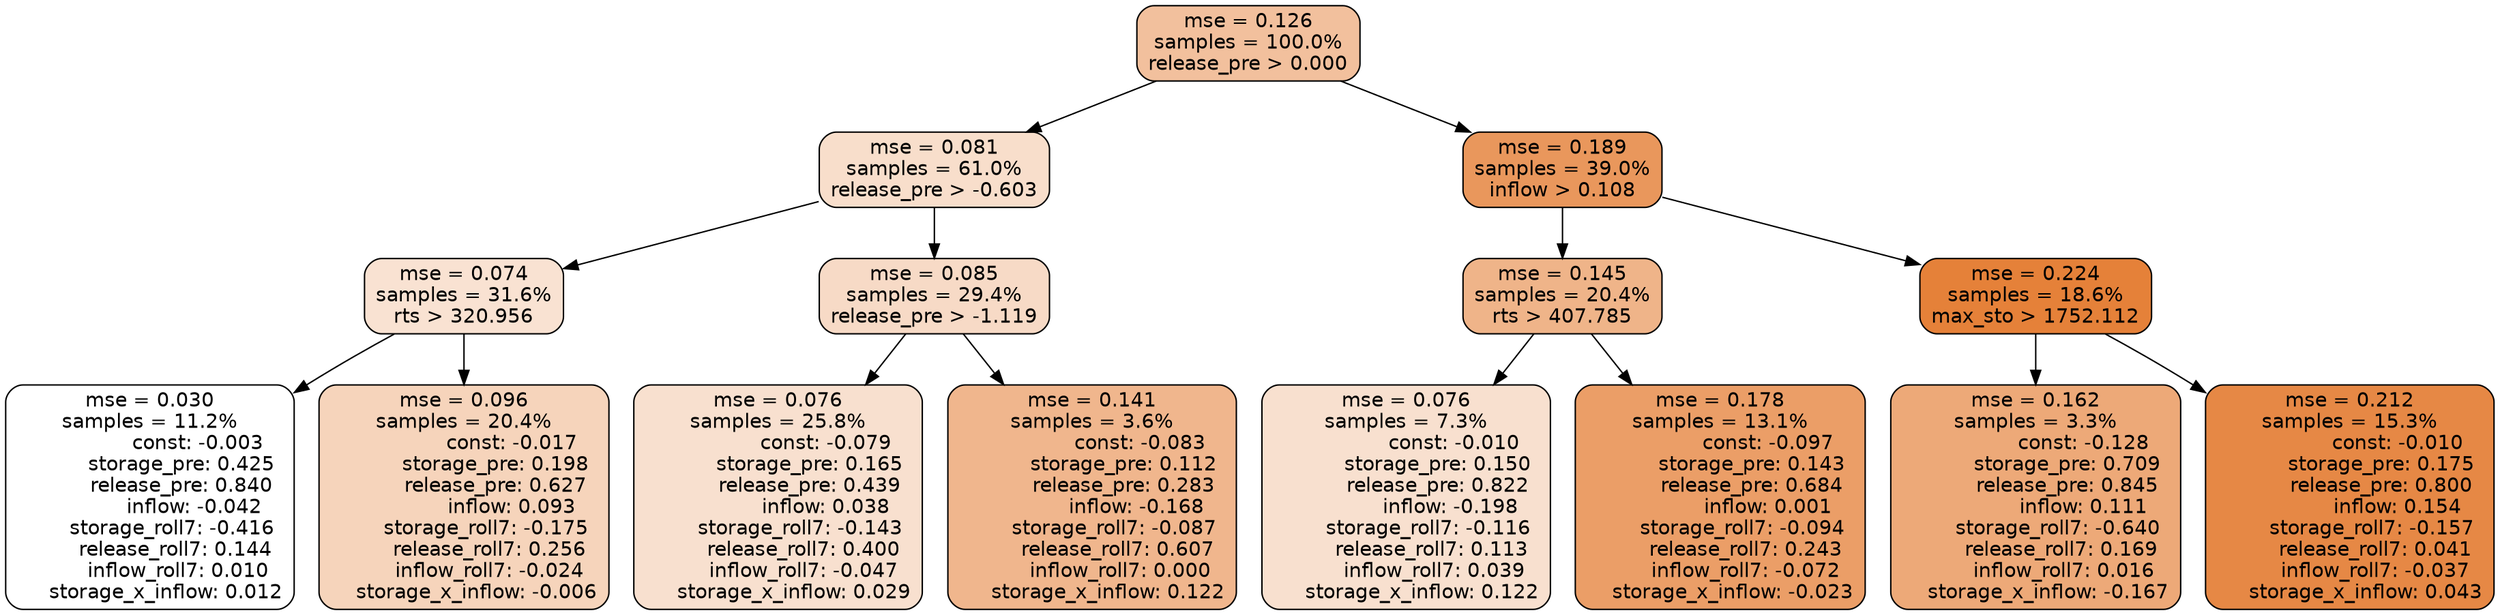 digraph tree {
node [shape=rectangle, style="filled, rounded", color="black", fontname=helvetica] ;
edge [fontname=helvetica] ;
	"0" [label="mse = 0.126
samples = 100.0%
release_pre > 0.000", fillcolor="#f2c09d"]
	"1" [label="mse = 0.081
samples = 61.0%
release_pre > -0.603", fillcolor="#f8decb"]
	"8" [label="mse = 0.189
samples = 39.0%
inflow > 0.108", fillcolor="#e9975c"]
	"5" [label="mse = 0.074
samples = 31.6%
rts > 320.956", fillcolor="#f9e2d2"]
	"2" [label="mse = 0.085
samples = 29.4%
release_pre > -1.119", fillcolor="#f7dac6"]
	"9" [label="mse = 0.145
samples = 20.4%
rts > 407.785", fillcolor="#efb489"]
	"12" [label="mse = 0.224
samples = 18.6%
max_sto > 1752.112", fillcolor="#e58139"]
	"7" [label="mse = 0.030
samples = 11.2%
               const: -0.003
          storage_pre: 0.425
          release_pre: 0.840
              inflow: -0.042
       storage_roll7: -0.416
        release_roll7: 0.144
         inflow_roll7: 0.010
     storage_x_inflow: 0.012", fillcolor="#ffffff"]
	"6" [label="mse = 0.096
samples = 20.4%
               const: -0.017
          storage_pre: 0.198
          release_pre: 0.627
               inflow: 0.093
       storage_roll7: -0.175
        release_roll7: 0.256
        inflow_roll7: -0.024
    storage_x_inflow: -0.006", fillcolor="#f6d4bb"]
	"4" [label="mse = 0.076
samples = 25.8%
               const: -0.079
          storage_pre: 0.165
          release_pre: 0.439
               inflow: 0.038
       storage_roll7: -0.143
        release_roll7: 0.400
        inflow_roll7: -0.047
     storage_x_inflow: 0.029", fillcolor="#f8e0cf"]
	"3" [label="mse = 0.141
samples = 3.6%
               const: -0.083
          storage_pre: 0.112
          release_pre: 0.283
              inflow: -0.168
       storage_roll7: -0.087
        release_roll7: 0.607
         inflow_roll7: 0.000
     storage_x_inflow: 0.122", fillcolor="#f0b68d"]
	"11" [label="mse = 0.076
samples = 7.3%
               const: -0.010
          storage_pre: 0.150
          release_pre: 0.822
              inflow: -0.198
       storage_roll7: -0.116
        release_roll7: 0.113
         inflow_roll7: 0.039
     storage_x_inflow: 0.122", fillcolor="#f8e0cf"]
	"10" [label="mse = 0.178
samples = 13.1%
               const: -0.097
          storage_pre: 0.143
          release_pre: 0.684
               inflow: 0.001
       storage_roll7: -0.094
        release_roll7: 0.243
        inflow_roll7: -0.072
    storage_x_inflow: -0.023", fillcolor="#eb9e67"]
	"14" [label="mse = 0.162
samples = 3.3%
               const: -0.128
          storage_pre: 0.709
          release_pre: 0.845
               inflow: 0.111
       storage_roll7: -0.640
        release_roll7: 0.169
         inflow_roll7: 0.016
    storage_x_inflow: -0.167", fillcolor="#eda978"]
	"13" [label="mse = 0.212
samples = 15.3%
               const: -0.010
          storage_pre: 0.175
          release_pre: 0.800
               inflow: 0.154
       storage_roll7: -0.157
        release_roll7: 0.041
        inflow_roll7: -0.037
     storage_x_inflow: 0.043", fillcolor="#e68845"]

	"0" -> "1"
	"0" -> "8"
	"1" -> "2"
	"1" -> "5"
	"8" -> "9"
	"8" -> "12"
	"5" -> "6"
	"5" -> "7"
	"2" -> "3"
	"2" -> "4"
	"9" -> "10"
	"9" -> "11"
	"12" -> "13"
	"12" -> "14"
}